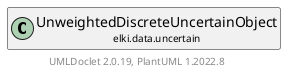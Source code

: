 @startuml
    remove .*\.(Instance|Par|Parameterizer|Factory)$
    set namespaceSeparator none
    hide empty fields
    hide empty methods

    class "<size:14>UnweightedDiscreteUncertainObject.Factory\n<size:10>elki.data.uncertain" as elki.data.uncertain.UnweightedDiscreteUncertainObject.Factory [[UnweightedDiscreteUncertainObject.Factory.html]] {
        +newFeatureVector(A, ArrayAdapter<? extends Number, A>): UnweightedDiscreteUncertainObject
        +getDefaultSerializer(): ByteBufferSerializer<UnweightedDiscreteUncertainObject>
        +getRestrictionClass(): Class<? super UnweightedDiscreteUncertainObject>
    }

    interface "<size:14>FeatureVector.Factory\n<size:10>elki.data" as elki.data.FeatureVector.Factory<UnweightedDiscreteUncertainObject, Number> [[../FeatureVector.Factory.html]] {
        {abstract} +newFeatureVector(A, ArrayAdapter<? extends D, A>): UnweightedDiscreteUncertainObject
        {abstract} +getDefaultSerializer(): ByteBufferSerializer<V extends FeatureVector<? extends D>>
        {abstract} +getRestrictionClass(): Class<? super FeatureVector<? extends D>>
    }
    class "<size:14>UnweightedDiscreteUncertainObject\n<size:10>elki.data.uncertain" as elki.data.uncertain.UnweightedDiscreteUncertainObject [[UnweightedDiscreteUncertainObject.html]]

    elki.data.FeatureVector.Factory <|.. elki.data.uncertain.UnweightedDiscreteUncertainObject.Factory
    elki.data.uncertain.UnweightedDiscreteUncertainObject +-- elki.data.uncertain.UnweightedDiscreteUncertainObject.Factory

    center footer UMLDoclet 2.0.19, PlantUML 1.2022.8
@enduml
